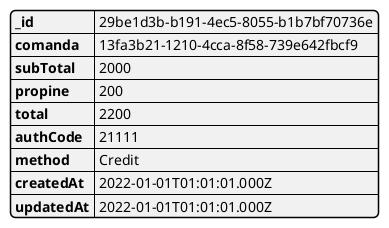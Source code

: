 @startjson
{
    "_id": "29be1d3b-b191-4ec5-8055-b1b7bf70736e",
    "comanda": "13fa3b21-1210-4cca-8f58-739e642fbcf9",
    "subTotal": 2000,
    "propine": 200,
    "total": 2200,
    "authCode": 21111,
    "method": "Credit",
    "createdAt": "2022-01-01T01:01:01.000Z",
    "updatedAt": "2022-01-01T01:01:01.000Z"
}
@endjson